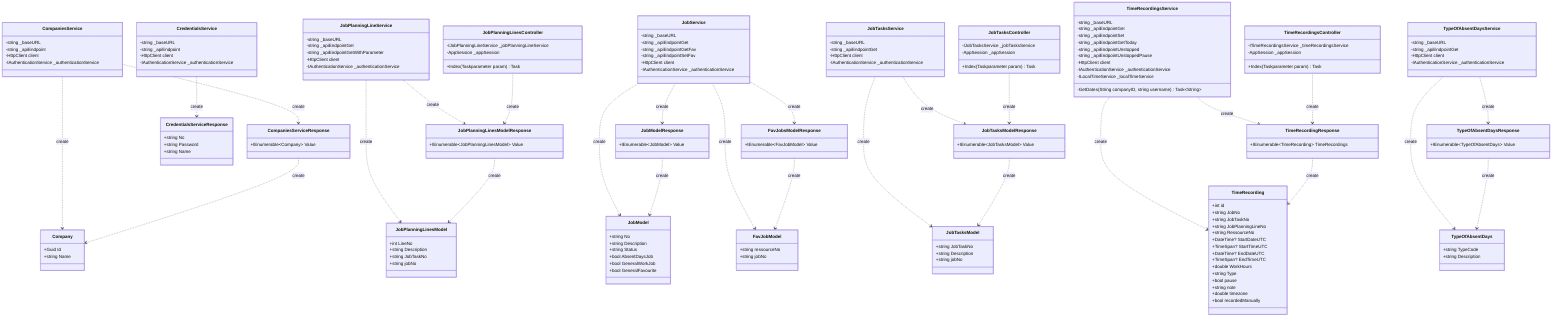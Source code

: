 classDiagram
    class CompaniesService
    CompaniesService ..> Company: create
    CompaniesService ..> CompaniesServiceResponse: create
    CompaniesService: -string _baseURL
    CompaniesService: -string _apiEndpoint
    CompaniesService: -HttpClient client
    CompaniesService: -IAuthenticationService _authenticationService

    class CredentialsService
    CredentialsService ..> CredentialsServiceResponse: create
    CredentialsService: -string _baseURL
    CredentialsService: -string _apiEndpoint
    CredentialsService: -HttpClient client
    CredentialsService: -IAuthenticationService _authenticationService

    class JobPlanningLineService
    JobPlanningLineService ..> JobPlanningLinesModelResponse: create
    JobPlanningLineService ..> JobPlanningLinesModel: create
    JobPlanningLineService: -string _baseURL
    JobPlanningLineService: -string _apiEndpointGet
    JobPlanningLineService: -string _apiEndpointGetWithParameter
    JobPlanningLineService: -HttpClient client
    JobPlanningLineService: -IAuthenticationService _authenticationService

    class JobService
    JobService ..> JobModelResponse: create
    JobService ..> JobModel: create
    JobService ..> FavJobsModelResponse: create
    JobService ..> FavJobModel: create
    JobService: -string _baseURL
    JobService: -string _apiEndpointGet
    JobService: -string _apiEndpointGetFav
    JobService: -string _apiEndpointSetFav
    JobService: -HttpClient client
    JobService: -IAuthenticationService _authenticationService

    class JobTasksService
    JobTasksService ..> JobTasksModelResponse: create
    JobTasksService ..> JobTasksModel: create
    JobTasksService: -string _baseURL
    JobTasksService: -string _apiEndpointGet
    JobTasksService: -HttpClient client
    JobTasksService: -IAuthenticationService _authenticationService

    class TimeRecordingsService
    TimeRecordingsService ..> TimeRecordingResponse: create
    TimeRecordingsService ..> TimeRecording: create
    TimeRecordingsService: -string _baseURL
    TimeRecordingsService: -string _apiEndpointGet
    TimeRecordingsService: -string _apiEndpointSet
    TimeRecordingsService: -string _apiEndpointGetToday
    TimeRecordingsService: -string _apiEndpointUnstopped
    TimeRecordingsService: -string _apiEndpointUnstoppedPause
    TimeRecordingsService: -HttpClient client
    TimeRecordingsService: -IAuthenticationService _authenticationService
    TimeRecordingsService: -ILocalTimeService _localTimeService
    TimeRecordingsService: -GetDates(String companyID, string username) Task~String~

    class TypeOfAbsentDaysService
    TypeOfAbsentDaysService ..> TypeOfAbsentDaysResponse: create
    TypeOfAbsentDaysService ..> TypeOfAbsentDays: create
    TypeOfAbsentDaysService: -string _baseURL
    TypeOfAbsentDaysService: -string _apiEndpointGet
    TypeOfAbsentDaysService: -HttpClient client
    TypeOfAbsentDaysService: -IAuthenticationService _authenticationService

    class JobPlanningLinesController
    JobPlanningLinesController ..> JobPlanningLinesModelResponse: create
    JobPlanningLinesController: -IJobPlanningLineService _jobPlanningLineService
    JobPlanningLinesController: -AppSession _appSession
    JobPlanningLinesController: +Index(Taskparameter param) Task<JobPlanningLinesModelResponse>

    class JobTasksController
    JobTasksController ..> JobTasksModelResponse: create
    JobTasksController: -IJobTasksService _jobTasksService
    JobTasksController: -AppSession _appSession
    JobTasksController: +Index(Taskparameter param) Task<JobTasksModelResponse>

    class TimeRecordingsController
    TimeRecordingsController ..> TimeRecordingResponse: create
    TimeRecordingsController: -ITimeRecordingsService _timeRecordingsService
    TimeRecordingsController: -AppSession _appSession
    TimeRecordingsController: +Index(Taskparameter param) Task<TimeRecordingResponse>

    class Company
    Company: +Guid Id
    Company: +string Name

    class CompaniesServiceResponse
    CompaniesServiceResponse: +IEnumerable~Company~ Value
    CompaniesServiceResponse ..> Company: create

    class CredentialsServiceResponse
    CredentialsServiceResponse: +string No
    CredentialsServiceResponse: +string Password
    CredentialsServiceResponse: +string Name

    class FavJobModel
    FavJobModel: +string ressourceNo
    FavJobModel: +string jobNo

    class FavJobsModelResponse
    FavJobsModelResponse: +IEnumerable~FavJobModel~ Value
    FavJobsModelResponse ..> FavJobModel: create

    class JobModel
    JobModel: +string No
    JobModel: +string Description
    JobModel: +string Status
    JobModel: +bool AbsentDaysJob
    JobModel: +bool GeneralWorkJob
    JobModel: +bool GeneralFavourite

    class JobModelResponse
    JobModelResponse: +IEnumerable~JobModel~ Value
    JobModelResponse ..> JobModel: create

    class JobPlanningLinesModel
    JobPlanningLinesModel: +int LineNo
    JobPlanningLinesModel: +string Description
    JobPlanningLinesModel: +string JobTaskNo
    JobPlanningLinesModel: +string jobNo

    class JobPlanningLinesModelResponse
    JobPlanningLinesModelResponse: +IEnumerable~JobPlanningLinesModel~ Value
    JobPlanningLinesModelResponse ..> JobPlanningLinesModel: create

    class JobTasksModel
    JobTasksModel: +string JobTaskNo
    JobTasksModel: +string Description
    JobTasksModel: +string jobNo

    class JobTasksModelResponse
    JobTasksModelResponse: +IEnumerable~JobTasksModel~ Value
    JobTasksModelResponse ..> JobTasksModel: create

    class TimeRecording
    TimeRecording: +int id
    TimeRecording: +string JobNo
    TimeRecording: +string JobTaskNo
    TimeRecording: +string JobPlanningLineNo
    TimeRecording: +string RessourceNo
    TimeRecording: +DateTime? StartDateUTC
    TimeRecording: +TimeSpan? StartTimeUTC
    TimeRecording: +DateTime? EndDateUTC
    TimeRecording: +TimeSpan? EndTimeUTC
    TimeRecording: +double WorkHours
    TimeRecording: +string Type
    TimeRecording: +bool pause
    TimeRecording: +string note
    TimeRecording: +double timezone
    TimeRecording: +bool recordedManually

    class TimeRecordingResponse
    TimeRecordingResponse: +IEnumerable~TimeRecording~ TimeRecordings
    TimeRecordingResponse ..> TimeRecording: create

    class TypeOfAbsentDays
    TypeOfAbsentDays: +string TypeCode
    TypeOfAbsentDays: +string Description

    class TypeOfAbsentDaysResponse
    TypeOfAbsentDaysResponse ..> TypeOfAbsentDays: create
    TypeOfAbsentDaysResponse: +IEnumerable~TypeOfAbsentDays~ Value